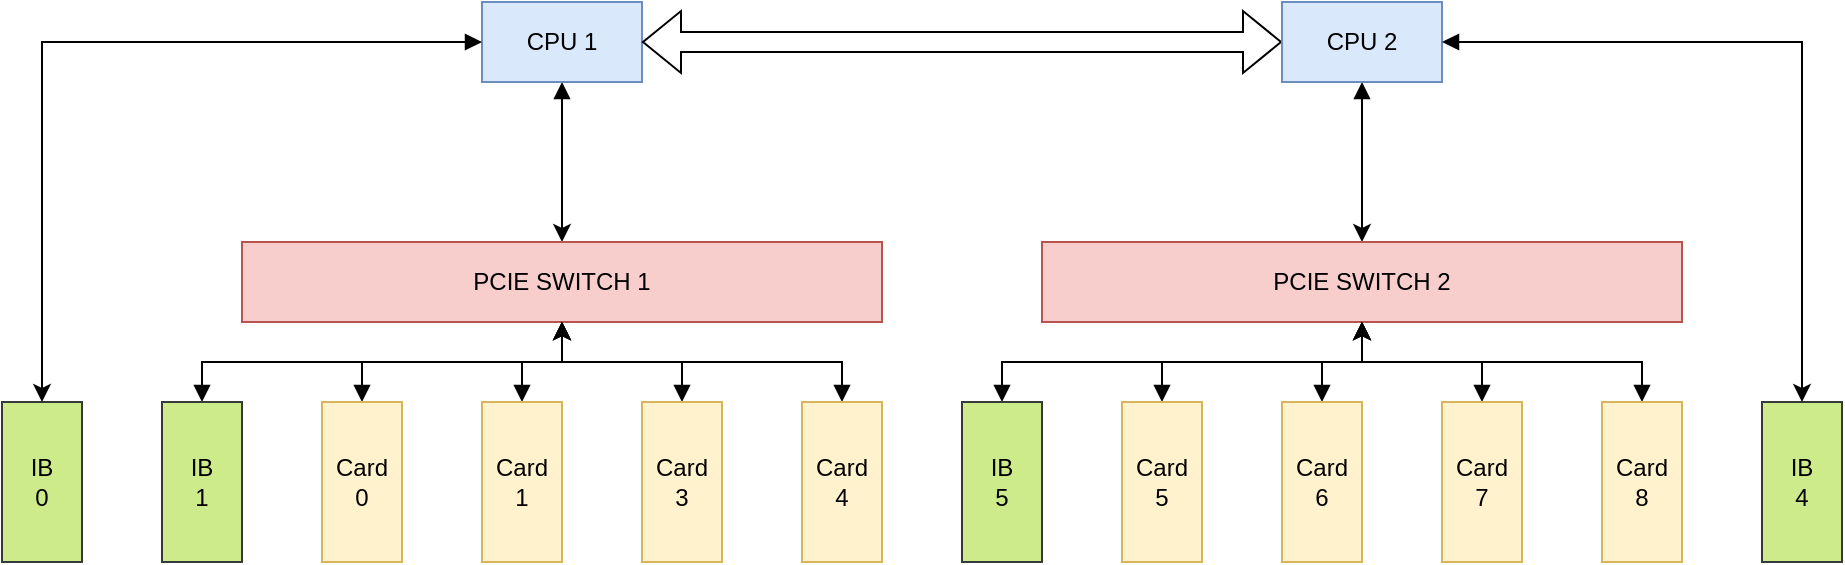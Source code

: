 <mxfile version="24.0.1" type="github">
  <diagram name="Page-1" id="sz9WDsKcMjd7FwOMRA3z">
    <mxGraphModel dx="2043" dy="758" grid="1" gridSize="10" guides="1" tooltips="1" connect="1" arrows="1" fold="1" page="1" pageScale="1" pageWidth="850" pageHeight="1100" math="0" shadow="0">
      <root>
        <mxCell id="0" />
        <mxCell id="1" parent="0" />
        <mxCell id="98Ptpq3VxeF9D4LMuZ2r-12" value="" style="edgeStyle=orthogonalEdgeStyle;rounded=0;orthogonalLoop=1;jettySize=auto;html=1;startArrow=block;startFill=1;" edge="1" parent="1" source="98Ptpq3VxeF9D4LMuZ2r-13" target="98Ptpq3VxeF9D4LMuZ2r-17">
          <mxGeometry relative="1" as="geometry" />
        </mxCell>
        <mxCell id="98Ptpq3VxeF9D4LMuZ2r-13" value="CPU 1" style="rounded=0;whiteSpace=wrap;html=1;fillColor=#dae8fc;strokeColor=#6c8ebf;" vertex="1" parent="1">
          <mxGeometry x="-600" y="280" width="80" height="40" as="geometry" />
        </mxCell>
        <mxCell id="98Ptpq3VxeF9D4LMuZ2r-14" value="" style="edgeStyle=orthogonalEdgeStyle;rounded=0;orthogonalLoop=1;jettySize=auto;html=1;shape=flexArrow;endArrow=block;startArrow=block;" edge="1" parent="1" source="98Ptpq3VxeF9D4LMuZ2r-16" target="98Ptpq3VxeF9D4LMuZ2r-13">
          <mxGeometry relative="1" as="geometry" />
        </mxCell>
        <mxCell id="98Ptpq3VxeF9D4LMuZ2r-15" value="" style="edgeStyle=orthogonalEdgeStyle;rounded=0;orthogonalLoop=1;jettySize=auto;html=1;startArrow=block;startFill=1;" edge="1" parent="1" source="98Ptpq3VxeF9D4LMuZ2r-16" target="98Ptpq3VxeF9D4LMuZ2r-18">
          <mxGeometry relative="1" as="geometry" />
        </mxCell>
        <mxCell id="98Ptpq3VxeF9D4LMuZ2r-16" value="CPU 2" style="rounded=0;whiteSpace=wrap;html=1;fillColor=#dae8fc;strokeColor=#6c8ebf;" vertex="1" parent="1">
          <mxGeometry x="-200" y="280" width="80" height="40" as="geometry" />
        </mxCell>
        <mxCell id="98Ptpq3VxeF9D4LMuZ2r-17" value="PCIE SWITCH 1" style="rounded=0;whiteSpace=wrap;html=1;fillColor=#f8cecc;strokeColor=#b85450;" vertex="1" parent="1">
          <mxGeometry x="-720" y="400" width="320" height="40" as="geometry" />
        </mxCell>
        <mxCell id="98Ptpq3VxeF9D4LMuZ2r-18" value="PCIE SWITCH 2" style="rounded=0;whiteSpace=wrap;html=1;fillColor=#f8cecc;strokeColor=#b85450;" vertex="1" parent="1">
          <mxGeometry x="-320" y="400" width="320" height="40" as="geometry" />
        </mxCell>
        <mxCell id="98Ptpq3VxeF9D4LMuZ2r-19" value="" style="edgeStyle=orthogonalEdgeStyle;rounded=0;orthogonalLoop=1;jettySize=auto;html=1;startArrow=block;startFill=1;" edge="1" parent="1" source="98Ptpq3VxeF9D4LMuZ2r-20" target="98Ptpq3VxeF9D4LMuZ2r-17">
          <mxGeometry relative="1" as="geometry" />
        </mxCell>
        <mxCell id="98Ptpq3VxeF9D4LMuZ2r-20" value="Card&lt;br&gt;0" style="rounded=0;whiteSpace=wrap;html=1;fillColor=#fff2cc;strokeColor=#d6b656;" vertex="1" parent="1">
          <mxGeometry x="-680" y="480" width="40" height="80" as="geometry" />
        </mxCell>
        <mxCell id="98Ptpq3VxeF9D4LMuZ2r-21" value="" style="edgeStyle=orthogonalEdgeStyle;rounded=0;orthogonalLoop=1;jettySize=auto;html=1;startArrow=block;startFill=1;" edge="1" parent="1" source="98Ptpq3VxeF9D4LMuZ2r-22" target="98Ptpq3VxeF9D4LMuZ2r-17">
          <mxGeometry relative="1" as="geometry" />
        </mxCell>
        <mxCell id="98Ptpq3VxeF9D4LMuZ2r-22" value="Card&lt;br style=&quot;border-color: var(--border-color);&quot;&gt;1" style="rounded=0;whiteSpace=wrap;html=1;fillColor=#fff2cc;strokeColor=#d6b656;" vertex="1" parent="1">
          <mxGeometry x="-600" y="480" width="40" height="80" as="geometry" />
        </mxCell>
        <mxCell id="98Ptpq3VxeF9D4LMuZ2r-23" value="" style="edgeStyle=orthogonalEdgeStyle;rounded=0;orthogonalLoop=1;jettySize=auto;html=1;startArrow=block;startFill=1;" edge="1" parent="1" source="98Ptpq3VxeF9D4LMuZ2r-24" target="98Ptpq3VxeF9D4LMuZ2r-17">
          <mxGeometry relative="1" as="geometry" />
        </mxCell>
        <mxCell id="98Ptpq3VxeF9D4LMuZ2r-24" value="Card&lt;br style=&quot;border-color: var(--border-color);&quot;&gt;3" style="rounded=0;whiteSpace=wrap;html=1;fillColor=#fff2cc;strokeColor=#d6b656;" vertex="1" parent="1">
          <mxGeometry x="-520" y="480" width="40" height="80" as="geometry" />
        </mxCell>
        <mxCell id="98Ptpq3VxeF9D4LMuZ2r-25" value="" style="edgeStyle=orthogonalEdgeStyle;rounded=0;orthogonalLoop=1;jettySize=auto;html=1;startArrow=block;startFill=1;" edge="1" parent="1" source="98Ptpq3VxeF9D4LMuZ2r-26" target="98Ptpq3VxeF9D4LMuZ2r-17">
          <mxGeometry relative="1" as="geometry" />
        </mxCell>
        <mxCell id="98Ptpq3VxeF9D4LMuZ2r-26" value="Card&lt;br style=&quot;border-color: var(--border-color);&quot;&gt;4" style="rounded=0;whiteSpace=wrap;html=1;fillColor=#fff2cc;strokeColor=#d6b656;" vertex="1" parent="1">
          <mxGeometry x="-440" y="480" width="40" height="80" as="geometry" />
        </mxCell>
        <mxCell id="98Ptpq3VxeF9D4LMuZ2r-27" value="" style="edgeStyle=orthogonalEdgeStyle;rounded=0;orthogonalLoop=1;jettySize=auto;html=1;startArrow=block;startFill=1;" edge="1" parent="1" source="98Ptpq3VxeF9D4LMuZ2r-28" target="98Ptpq3VxeF9D4LMuZ2r-17">
          <mxGeometry relative="1" as="geometry" />
        </mxCell>
        <mxCell id="98Ptpq3VxeF9D4LMuZ2r-28" value="IB&lt;br&gt;1" style="rounded=0;whiteSpace=wrap;html=1;fillColor=#cdeb8b;strokeColor=#36393d;" vertex="1" parent="1">
          <mxGeometry x="-760" y="480" width="40" height="80" as="geometry" />
        </mxCell>
        <mxCell id="98Ptpq3VxeF9D4LMuZ2r-29" value="" style="edgeStyle=orthogonalEdgeStyle;rounded=0;orthogonalLoop=1;jettySize=auto;html=1;startArrow=block;startFill=1;" edge="1" parent="1" source="98Ptpq3VxeF9D4LMuZ2r-30" target="98Ptpq3VxeF9D4LMuZ2r-18">
          <mxGeometry relative="1" as="geometry" />
        </mxCell>
        <mxCell id="98Ptpq3VxeF9D4LMuZ2r-30" value="Card&lt;br style=&quot;border-color: var(--border-color);&quot;&gt;5" style="rounded=0;whiteSpace=wrap;html=1;fillColor=#fff2cc;strokeColor=#d6b656;" vertex="1" parent="1">
          <mxGeometry x="-280" y="480" width="40" height="80" as="geometry" />
        </mxCell>
        <mxCell id="98Ptpq3VxeF9D4LMuZ2r-31" value="" style="edgeStyle=orthogonalEdgeStyle;rounded=0;orthogonalLoop=1;jettySize=auto;html=1;startArrow=block;startFill=1;" edge="1" parent="1" source="98Ptpq3VxeF9D4LMuZ2r-32" target="98Ptpq3VxeF9D4LMuZ2r-18">
          <mxGeometry relative="1" as="geometry" />
        </mxCell>
        <mxCell id="98Ptpq3VxeF9D4LMuZ2r-32" value="Card&lt;br style=&quot;border-color: var(--border-color);&quot;&gt;6" style="rounded=0;whiteSpace=wrap;html=1;fillColor=#fff2cc;strokeColor=#d6b656;" vertex="1" parent="1">
          <mxGeometry x="-200" y="480" width="40" height="80" as="geometry" />
        </mxCell>
        <mxCell id="98Ptpq3VxeF9D4LMuZ2r-33" value="" style="edgeStyle=orthogonalEdgeStyle;rounded=0;orthogonalLoop=1;jettySize=auto;html=1;startArrow=block;startFill=1;" edge="1" parent="1" source="98Ptpq3VxeF9D4LMuZ2r-34" target="98Ptpq3VxeF9D4LMuZ2r-18">
          <mxGeometry relative="1" as="geometry" />
        </mxCell>
        <mxCell id="98Ptpq3VxeF9D4LMuZ2r-34" value="Card&lt;br style=&quot;border-color: var(--border-color);&quot;&gt;7" style="rounded=0;whiteSpace=wrap;html=1;fillColor=#fff2cc;strokeColor=#d6b656;" vertex="1" parent="1">
          <mxGeometry x="-120" y="480" width="40" height="80" as="geometry" />
        </mxCell>
        <mxCell id="98Ptpq3VxeF9D4LMuZ2r-35" value="" style="edgeStyle=orthogonalEdgeStyle;rounded=0;orthogonalLoop=1;jettySize=auto;html=1;startArrow=block;startFill=1;" edge="1" parent="1" source="98Ptpq3VxeF9D4LMuZ2r-36" target="98Ptpq3VxeF9D4LMuZ2r-18">
          <mxGeometry relative="1" as="geometry" />
        </mxCell>
        <mxCell id="98Ptpq3VxeF9D4LMuZ2r-36" value="Card&lt;br style=&quot;border-color: var(--border-color);&quot;&gt;8" style="rounded=0;whiteSpace=wrap;html=1;fillColor=#fff2cc;strokeColor=#d6b656;" vertex="1" parent="1">
          <mxGeometry x="-40" y="480" width="40" height="80" as="geometry" />
        </mxCell>
        <mxCell id="98Ptpq3VxeF9D4LMuZ2r-37" value="" style="edgeStyle=orthogonalEdgeStyle;rounded=0;orthogonalLoop=1;jettySize=auto;html=1;startArrow=block;startFill=1;" edge="1" parent="1" source="98Ptpq3VxeF9D4LMuZ2r-38" target="98Ptpq3VxeF9D4LMuZ2r-18">
          <mxGeometry relative="1" as="geometry" />
        </mxCell>
        <mxCell id="98Ptpq3VxeF9D4LMuZ2r-38" value="IB&lt;br&gt;5" style="rounded=0;whiteSpace=wrap;html=1;fillColor=#cdeb8b;strokeColor=#36393d;" vertex="1" parent="1">
          <mxGeometry x="-360" y="480" width="40" height="80" as="geometry" />
        </mxCell>
        <mxCell id="98Ptpq3VxeF9D4LMuZ2r-39" value="IB&lt;br&gt;0" style="rounded=0;whiteSpace=wrap;html=1;fillColor=#cdeb8b;strokeColor=#36393d;" vertex="1" parent="1">
          <mxGeometry x="-840" y="480" width="40" height="80" as="geometry" />
        </mxCell>
        <mxCell id="98Ptpq3VxeF9D4LMuZ2r-40" value="" style="edgeStyle=orthogonalEdgeStyle;rounded=0;orthogonalLoop=1;jettySize=auto;html=1;exitX=0;exitY=0.5;exitDx=0;exitDy=0;entryX=0.5;entryY=0;entryDx=0;entryDy=0;startArrow=block;startFill=1;" edge="1" parent="1" source="98Ptpq3VxeF9D4LMuZ2r-13" target="98Ptpq3VxeF9D4LMuZ2r-39">
          <mxGeometry relative="1" as="geometry">
            <mxPoint x="-550" y="330" as="sourcePoint" />
            <mxPoint x="-550" y="410" as="targetPoint" />
          </mxGeometry>
        </mxCell>
        <mxCell id="98Ptpq3VxeF9D4LMuZ2r-41" value="IB&lt;br&gt;4" style="rounded=0;whiteSpace=wrap;html=1;fillColor=#cdeb8b;strokeColor=#36393d;" vertex="1" parent="1">
          <mxGeometry x="40" y="480" width="40" height="80" as="geometry" />
        </mxCell>
        <mxCell id="98Ptpq3VxeF9D4LMuZ2r-42" value="" style="edgeStyle=orthogonalEdgeStyle;rounded=0;orthogonalLoop=1;jettySize=auto;html=1;exitX=1;exitY=0.5;exitDx=0;exitDy=0;entryX=0.5;entryY=0;entryDx=0;entryDy=0;startArrow=block;startFill=1;" edge="1" parent="1" source="98Ptpq3VxeF9D4LMuZ2r-16" target="98Ptpq3VxeF9D4LMuZ2r-41">
          <mxGeometry relative="1" as="geometry">
            <mxPoint x="240" y="300" as="sourcePoint" />
            <mxPoint x="290" y="410" as="targetPoint" />
          </mxGeometry>
        </mxCell>
      </root>
    </mxGraphModel>
  </diagram>
</mxfile>
